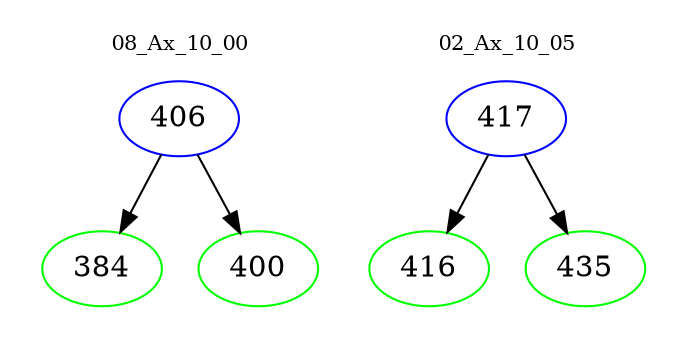 digraph{
subgraph cluster_0 {
color = white
label = "08_Ax_10_00";
fontsize=10;
T0_406 [label="406", color="blue"]
T0_406 -> T0_384 [color="black"]
T0_384 [label="384", color="green"]
T0_406 -> T0_400 [color="black"]
T0_400 [label="400", color="green"]
}
subgraph cluster_1 {
color = white
label = "02_Ax_10_05";
fontsize=10;
T1_417 [label="417", color="blue"]
T1_417 -> T1_416 [color="black"]
T1_416 [label="416", color="green"]
T1_417 -> T1_435 [color="black"]
T1_435 [label="435", color="green"]
}
}
